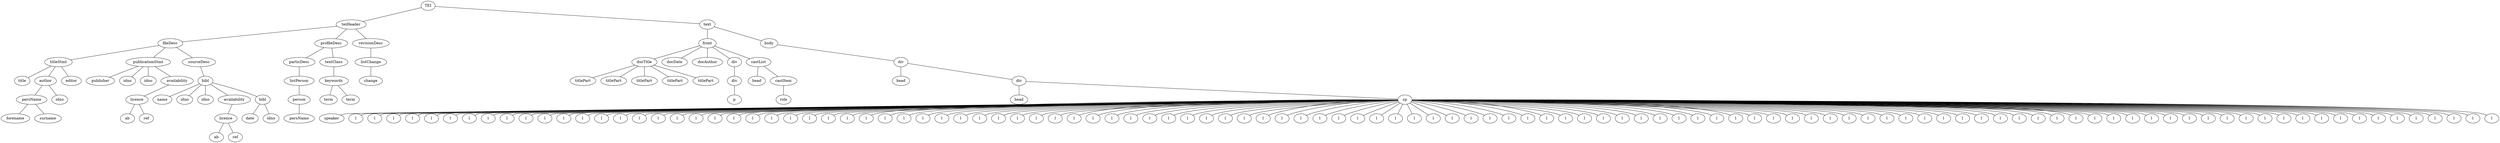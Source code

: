 graph Tree {
	"t0" [label = "TEI"];
	"t1" [label = "teiHeader"];
	"t2" [label = "fileDesc"];
	"t3" [label = "titleStmt"];
	"t4" [label = "title"];
	"t5" [label = "author"];
	"t6" [label = "persName"];
	"t7" [label = "forename"];
	"t8" [label = "surname"];
	"t9" [label = "idno"];
	"t10" [label = "editor"];
	"t11" [label = "publicationStmt"];
	"t12" [label = "publisher"];
	"t13" [label = "idno"];
	"t14" [label = "idno"];
	"t15" [label = "availability"];
	"t16" [label = "licence"];
	"t17" [label = "ab"];
	"t18" [label = "ref"];
	"t19" [label = "sourceDesc"];
	"t20" [label = "bibl"];
	"t21" [label = "name"];
	"t22" [label = "idno"];
	"t23" [label = "idno"];
	"t24" [label = "availability"];
	"t25" [label = "licence"];
	"t26" [label = "ab"];
	"t27" [label = "ref"];
	"t28" [label = "bibl"];
	"t29" [label = "date"];
	"t30" [label = "idno"];
	"t31" [label = "profileDesc"];
	"t32" [label = "particDesc"];
	"t33" [label = "listPerson"];
	"t34" [label = "person"];
	"t35" [label = "persName"];
	"t36" [label = "textClass"];
	"t37" [label = "keywords"];
	"t38" [label = "term"];
	"t39" [label = "term"];
	"t40" [label = "revisionDesc"];
	"t41" [label = "listChange"];
	"t42" [label = "change"];
	"t43" [label = "text"];
	"t44" [label = "front"];
	"t45" [label = "docTitle"];
	"t46" [label = "titlePart"];
	"t47" [label = "titlePart"];
	"t48" [label = "titlePart"];
	"t49" [label = "titlePart"];
	"t50" [label = "titlePart"];
	"t51" [label = "docDate"];
	"t52" [label = "docAuthor"];
	"t53" [label = "div"];
	"t54" [label = "div"];
	"t55" [label = "p"];
	"t56" [label = "castList"];
	"t57" [label = "head"];
	"t58" [label = "castItem"];
	"t59" [label = "role"];
	"t60" [label = "body"];
	"t61" [label = "div"];
	"t62" [label = "head"];
	"t63" [label = "div"];
	"t64" [label = "head"];
	"t65" [label = "sp"];
	"t66" [label = "speaker"];
	"t67" [label = "l"];
	"t68" [label = "l"];
	"t69" [label = "l"];
	"t70" [label = "l"];
	"t71" [label = "l"];
	"t72" [label = "l"];
	"t73" [label = "l"];
	"t74" [label = "l"];
	"t75" [label = "l"];
	"t76" [label = "l"];
	"t77" [label = "l"];
	"t78" [label = "l"];
	"t79" [label = "l"];
	"t80" [label = "l"];
	"t81" [label = "l"];
	"t82" [label = "l"];
	"t83" [label = "l"];
	"t84" [label = "l"];
	"t85" [label = "l"];
	"t86" [label = "l"];
	"t87" [label = "l"];
	"t88" [label = "l"];
	"t89" [label = "l"];
	"t90" [label = "l"];
	"t91" [label = "l"];
	"t92" [label = "l"];
	"t93" [label = "l"];
	"t94" [label = "l"];
	"t95" [label = "l"];
	"t96" [label = "l"];
	"t97" [label = "l"];
	"t98" [label = "l"];
	"t99" [label = "l"];
	"t100" [label = "l"];
	"t101" [label = "l"];
	"t102" [label = "l"];
	"t103" [label = "l"];
	"t104" [label = "l"];
	"t105" [label = "l"];
	"t106" [label = "l"];
	"t107" [label = "l"];
	"t108" [label = "l"];
	"t109" [label = "l"];
	"t110" [label = "l"];
	"t111" [label = "l"];
	"t112" [label = "l"];
	"t113" [label = "l"];
	"t114" [label = "l"];
	"t115" [label = "l"];
	"t116" [label = "l"];
	"t117" [label = "l"];
	"t118" [label = "l"];
	"t119" [label = "l"];
	"t120" [label = "l"];
	"t121" [label = "l"];
	"t122" [label = "l"];
	"t123" [label = "l"];
	"t124" [label = "l"];
	"t125" [label = "l"];
	"t126" [label = "l"];
	"t127" [label = "l"];
	"t128" [label = "l"];
	"t129" [label = "l"];
	"t130" [label = "l"];
	"t131" [label = "l"];
	"t132" [label = "l"];
	"t133" [label = "l"];
	"t134" [label = "l"];
	"t135" [label = "l"];
	"t136" [label = "l"];
	"t137" [label = "l"];
	"t138" [label = "l"];
	"t139" [label = "l"];
	"t140" [label = "l"];
	"t141" [label = "l"];
	"t142" [label = "l"];
	"t143" [label = "l"];
	"t144" [label = "l"];
	"t145" [label = "l"];
	"t146" [label = "l"];
	"t147" [label = "l"];
	"t148" [label = "l"];
	"t149" [label = "l"];
	"t150" [label = "l"];
	"t151" [label = "l"];
	"t152" [label = "l"];
	"t153" [label = "l"];
	"t154" [label = "l"];
	"t155" [label = "l"];
	"t156" [label = "l"];
	"t157" [label = "l"];
	"t158" [label = "l"];
	"t159" [label = "l"];
	"t160" [label = "l"];
	"t161" [label = "l"];
	"t162" [label = "l"];
	"t163" [label = "l"];
	"t164" [label = "l"];
	"t165" [label = "l"];
	"t166" [label = "l"];
	"t167" [label = "l"];
	"t168" [label = "l"];
	"t169" [label = "l"];
	"t170" [label = "l"];
	"t171" [label = "l"];
	"t172" [label = "l"];
	"t173" [label = "l"];
	"t174" [label = "l"];
	"t175" [label = "l"];
	"t176" [label = "l"];
	"t177" [label = "l"];
	"t178" [label = "l"];
	"t179" [label = "l"];
	"t180" [label = "l"];
	"t0" -- "t1";
	"t1" -- "t2";
	"t2" -- "t3";
	"t3" -- "t4";
	"t3" -- "t5";
	"t5" -- "t6";
	"t6" -- "t7";
	"t6" -- "t8";
	"t5" -- "t9";
	"t3" -- "t10";
	"t2" -- "t11";
	"t11" -- "t12";
	"t11" -- "t13";
	"t11" -- "t14";
	"t11" -- "t15";
	"t15" -- "t16";
	"t16" -- "t17";
	"t16" -- "t18";
	"t2" -- "t19";
	"t19" -- "t20";
	"t20" -- "t21";
	"t20" -- "t22";
	"t20" -- "t23";
	"t20" -- "t24";
	"t24" -- "t25";
	"t25" -- "t26";
	"t25" -- "t27";
	"t20" -- "t28";
	"t28" -- "t29";
	"t28" -- "t30";
	"t1" -- "t31";
	"t31" -- "t32";
	"t32" -- "t33";
	"t33" -- "t34";
	"t34" -- "t35";
	"t31" -- "t36";
	"t36" -- "t37";
	"t37" -- "t38";
	"t37" -- "t39";
	"t1" -- "t40";
	"t40" -- "t41";
	"t41" -- "t42";
	"t0" -- "t43";
	"t43" -- "t44";
	"t44" -- "t45";
	"t45" -- "t46";
	"t45" -- "t47";
	"t45" -- "t48";
	"t45" -- "t49";
	"t45" -- "t50";
	"t44" -- "t51";
	"t44" -- "t52";
	"t44" -- "t53";
	"t53" -- "t54";
	"t54" -- "t55";
	"t44" -- "t56";
	"t56" -- "t57";
	"t56" -- "t58";
	"t58" -- "t59";
	"t43" -- "t60";
	"t60" -- "t61";
	"t61" -- "t62";
	"t61" -- "t63";
	"t63" -- "t64";
	"t63" -- "t65";
	"t65" -- "t66";
	"t65" -- "t67";
	"t65" -- "t68";
	"t65" -- "t69";
	"t65" -- "t70";
	"t65" -- "t71";
	"t65" -- "t72";
	"t65" -- "t73";
	"t65" -- "t74";
	"t65" -- "t75";
	"t65" -- "t76";
	"t65" -- "t77";
	"t65" -- "t78";
	"t65" -- "t79";
	"t65" -- "t80";
	"t65" -- "t81";
	"t65" -- "t82";
	"t65" -- "t83";
	"t65" -- "t84";
	"t65" -- "t85";
	"t65" -- "t86";
	"t65" -- "t87";
	"t65" -- "t88";
	"t65" -- "t89";
	"t65" -- "t90";
	"t65" -- "t91";
	"t65" -- "t92";
	"t65" -- "t93";
	"t65" -- "t94";
	"t65" -- "t95";
	"t65" -- "t96";
	"t65" -- "t97";
	"t65" -- "t98";
	"t65" -- "t99";
	"t65" -- "t100";
	"t65" -- "t101";
	"t65" -- "t102";
	"t65" -- "t103";
	"t65" -- "t104";
	"t65" -- "t105";
	"t65" -- "t106";
	"t65" -- "t107";
	"t65" -- "t108";
	"t65" -- "t109";
	"t65" -- "t110";
	"t65" -- "t111";
	"t65" -- "t112";
	"t65" -- "t113";
	"t65" -- "t114";
	"t65" -- "t115";
	"t65" -- "t116";
	"t65" -- "t117";
	"t65" -- "t118";
	"t65" -- "t119";
	"t65" -- "t120";
	"t65" -- "t121";
	"t65" -- "t122";
	"t65" -- "t123";
	"t65" -- "t124";
	"t65" -- "t125";
	"t65" -- "t126";
	"t65" -- "t127";
	"t65" -- "t128";
	"t65" -- "t129";
	"t65" -- "t130";
	"t65" -- "t131";
	"t65" -- "t132";
	"t65" -- "t133";
	"t65" -- "t134";
	"t65" -- "t135";
	"t65" -- "t136";
	"t65" -- "t137";
	"t65" -- "t138";
	"t65" -- "t139";
	"t65" -- "t140";
	"t65" -- "t141";
	"t65" -- "t142";
	"t65" -- "t143";
	"t65" -- "t144";
	"t65" -- "t145";
	"t65" -- "t146";
	"t65" -- "t147";
	"t65" -- "t148";
	"t65" -- "t149";
	"t65" -- "t150";
	"t65" -- "t151";
	"t65" -- "t152";
	"t65" -- "t153";
	"t65" -- "t154";
	"t65" -- "t155";
	"t65" -- "t156";
	"t65" -- "t157";
	"t65" -- "t158";
	"t65" -- "t159";
	"t65" -- "t160";
	"t65" -- "t161";
	"t65" -- "t162";
	"t65" -- "t163";
	"t65" -- "t164";
	"t65" -- "t165";
	"t65" -- "t166";
	"t65" -- "t167";
	"t65" -- "t168";
	"t65" -- "t169";
	"t65" -- "t170";
	"t65" -- "t171";
	"t65" -- "t172";
	"t65" -- "t173";
	"t65" -- "t174";
	"t65" -- "t175";
	"t65" -- "t176";
	"t65" -- "t177";
	"t65" -- "t178";
	"t65" -- "t179";
	"t65" -- "t180";
}
